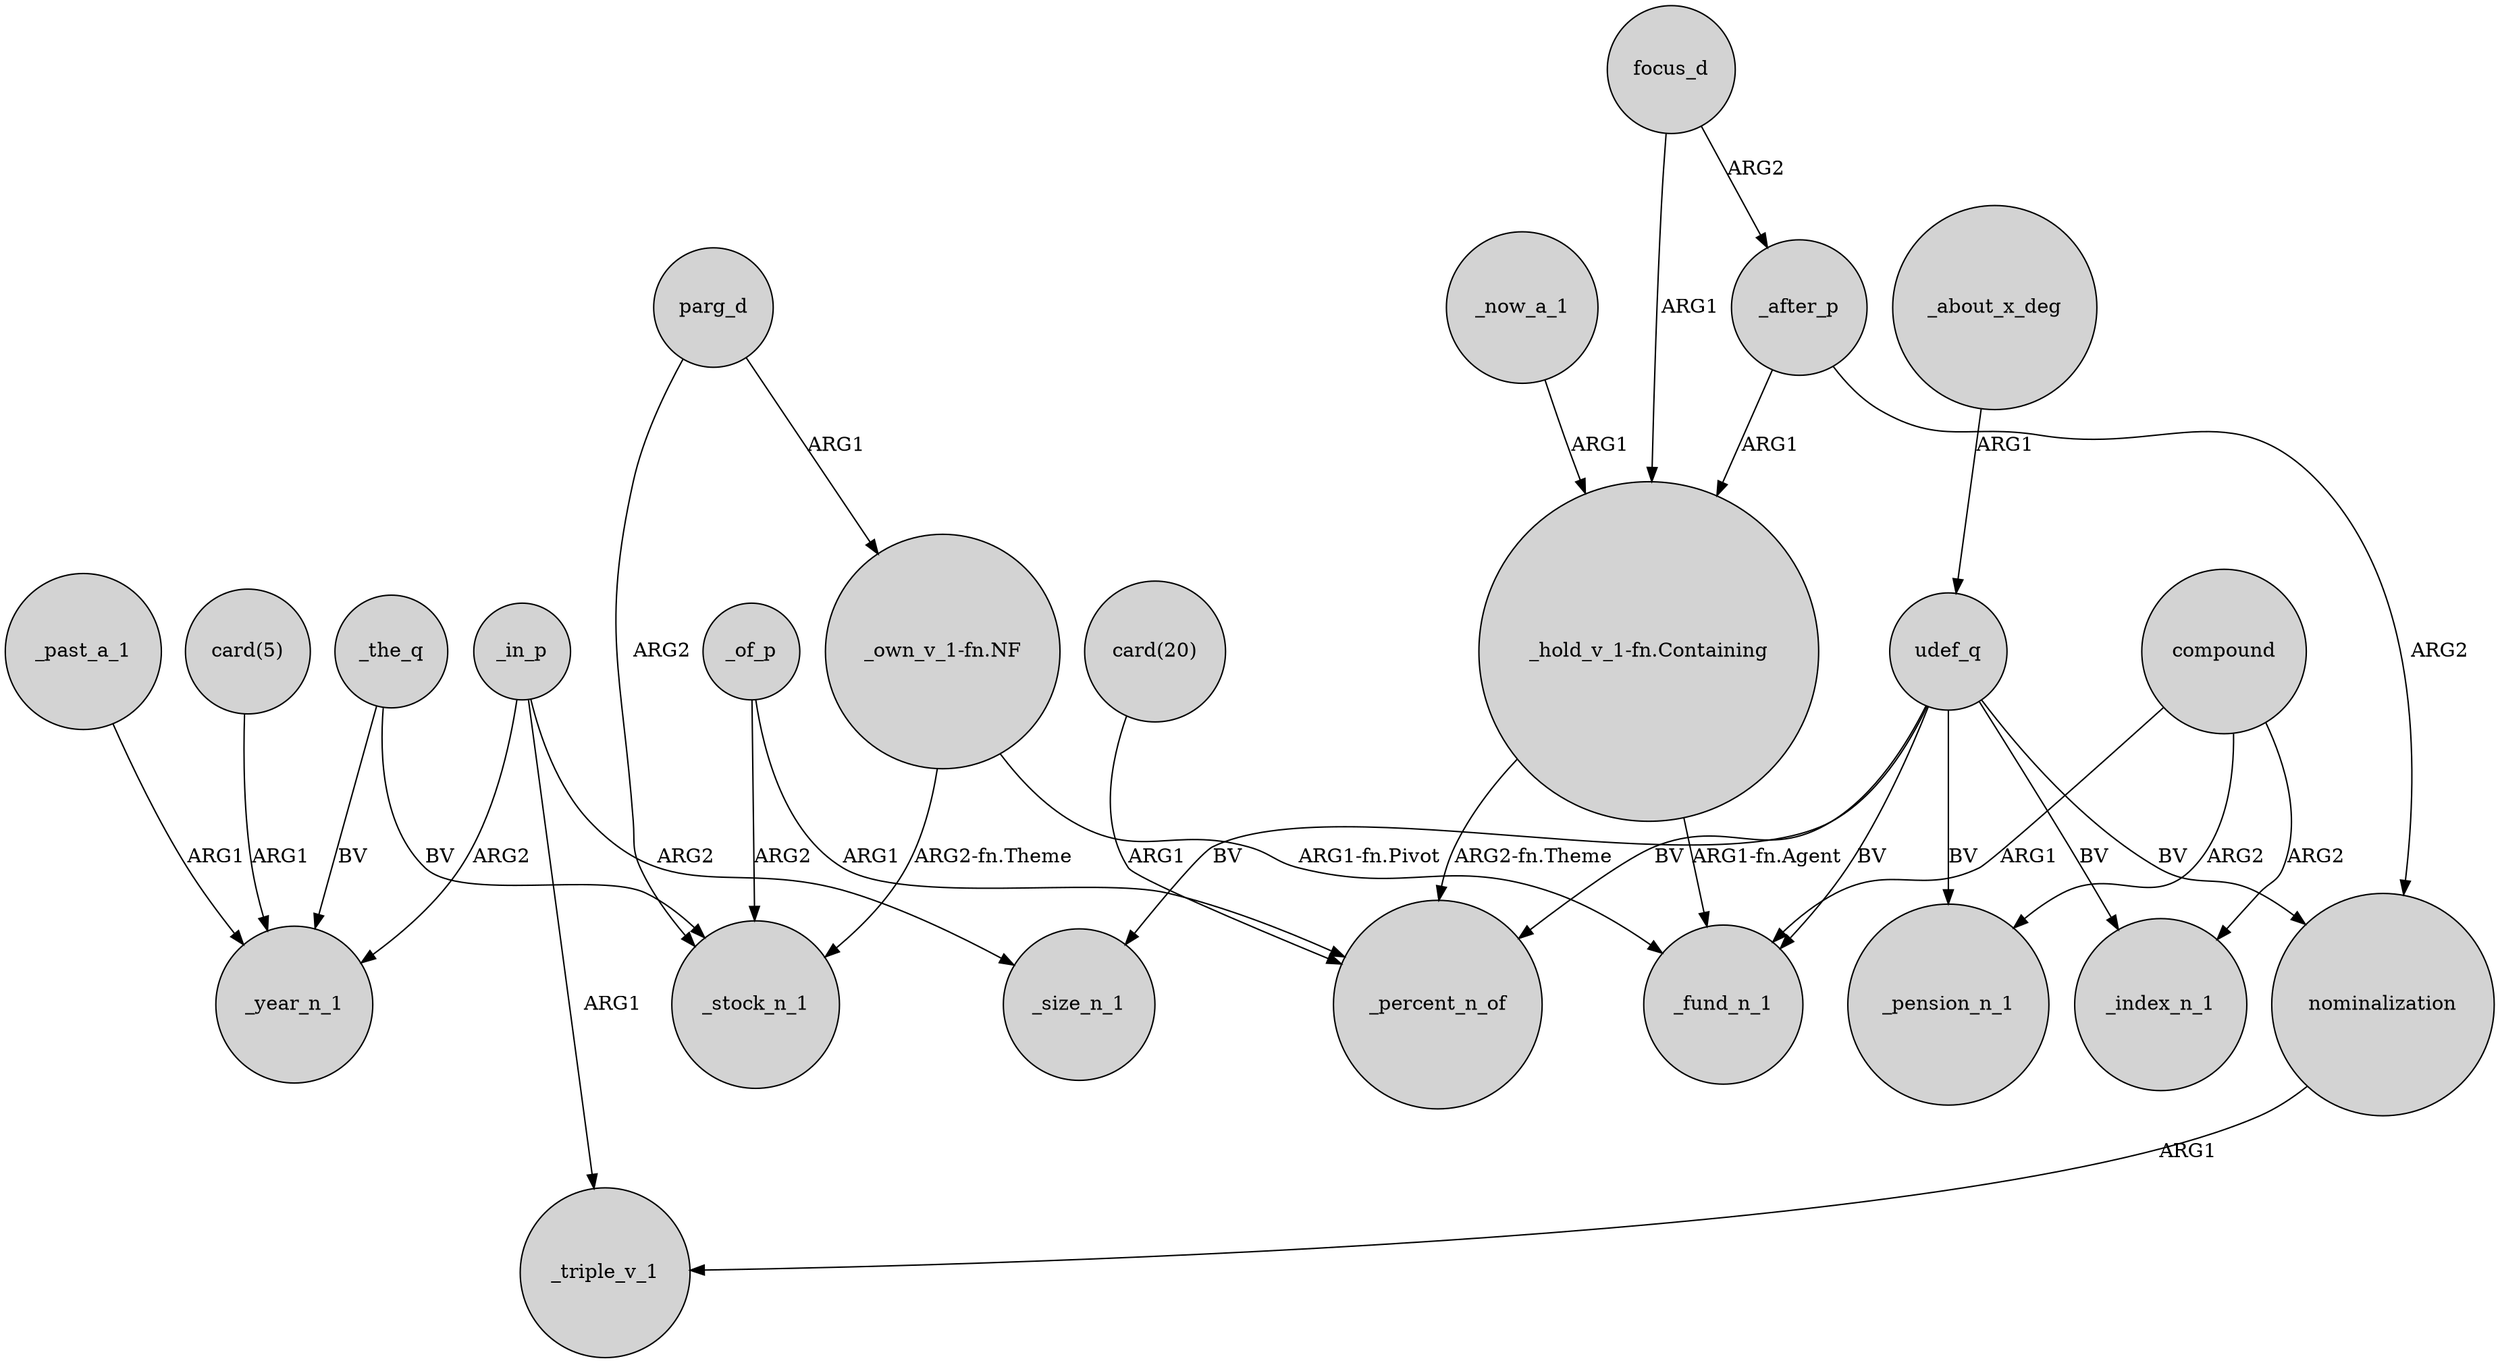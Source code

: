 digraph {
	node [shape=circle style=filled]
	_in_p -> _year_n_1 [label=ARG2]
	compound -> _index_n_1 [label=ARG2]
	focus_d -> _after_p [label=ARG2]
	nominalization -> _triple_v_1 [label=ARG1]
	"card(5)" -> _year_n_1 [label=ARG1]
	_after_p -> "_hold_v_1-fn.Containing" [label=ARG1]
	udef_q -> _size_n_1 [label=BV]
	"_hold_v_1-fn.Containing" -> _percent_n_of [label="ARG2-fn.Theme"]
	_the_q -> _stock_n_1 [label=BV]
	compound -> _pension_n_1 [label=ARG2]
	udef_q -> _index_n_1 [label=BV]
	_about_x_deg -> udef_q [label=ARG1]
	parg_d -> "_own_v_1-fn.NF" [label=ARG1]
	_past_a_1 -> _year_n_1 [label=ARG1]
	"_own_v_1-fn.NF" -> _stock_n_1 [label="ARG2-fn.Theme"]
	_in_p -> _size_n_1 [label=ARG2]
	_of_p -> _percent_n_of [label=ARG1]
	"_own_v_1-fn.NF" -> _fund_n_1 [label="ARG1-fn.Pivot"]
	_now_a_1 -> "_hold_v_1-fn.Containing" [label=ARG1]
	udef_q -> _pension_n_1 [label=BV]
	"_hold_v_1-fn.Containing" -> _fund_n_1 [label="ARG1-fn.Agent"]
	udef_q -> _fund_n_1 [label=BV]
	focus_d -> "_hold_v_1-fn.Containing" [label=ARG1]
	udef_q -> nominalization [label=BV]
	_the_q -> _year_n_1 [label=BV]
	_of_p -> _stock_n_1 [label=ARG2]
	udef_q -> _percent_n_of [label=BV]
	_after_p -> nominalization [label=ARG2]
	compound -> _fund_n_1 [label=ARG1]
	"card(20)" -> _percent_n_of [label=ARG1]
	parg_d -> _stock_n_1 [label=ARG2]
	_in_p -> _triple_v_1 [label=ARG1]
}
